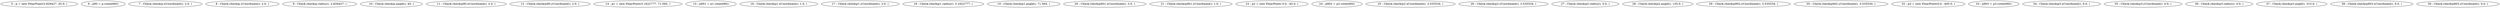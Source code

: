 digraph G {
"5 : p = new PolarPoint(2.828427, 45.0, )"
"6 : p90 = p.rotate90()"
"7 : Check.check(p.xCoordinate(), 2.0, )"
"8 : Check.check(p.yCoordinate(), 2.0, )"
"9 : Check.check(p.radius(), 2.828427, )"
"10 : Check.check(p.angle(), 45, )"
"11 : Check.check(p90.xCoordinate(), 2.0, )"
"12 : Check.check(p90.yCoordinate(), 2.0, )"
"14 : p1 = new PolarPoint(3.1622777, 71.565, )"
"15 : p901 = p1.rotate90()"
"16 : Check.check(p1.xCoordinate(), 1.0, )"
"17 : Check.check(p1.yCoordinate(), 3.0, )"
"18 : Check.check(p1.radius(), 3.1622777, )"
"19 : Check.check(p1.angle(), 71.565, )"
"20 : Check.check(p901.xCoordinate(), 3.0, )"
"21 : Check.check(p901.yCoordinate(), 1.0, )"
"23 : p2 = new PolarPoint(-5.0, -45.0, )"
"24 : p902 = p2.rotate90()"
"25 : Check.check(p2.xCoordinate(), 3.535534, )"
"26 : Check.check(p2.yCoordinate(), 3.535534, )"
"27 : Check.check(p2.radius(), 5.0, )"
"28 : Check.check(p2.angle(), 135.0, )"
"29 : Check.check(p902.xCoordinate(), 3.535534, )"
"30 : Check.check(p902.yCoordinate(), 3.535534, )"
"32 : p3 = new PolarPoint(0.0, -405.0, )"
"33 : p903 = p3.rotate90()"
"34 : Check.check(p3.xCoordinate(), 0.0, )"
"35 : Check.check(p3.yCoordinate(), 0.0, )"
"36 : Check.check(p3.radius(), 0.0, )"
"37 : Check.check(p3.angle(), 315.0, )"
"38 : Check.check(p903.xCoordinate(), 0.0, )"
"39 : Check.check(p903.yCoordinate(), 0.0, )"
}